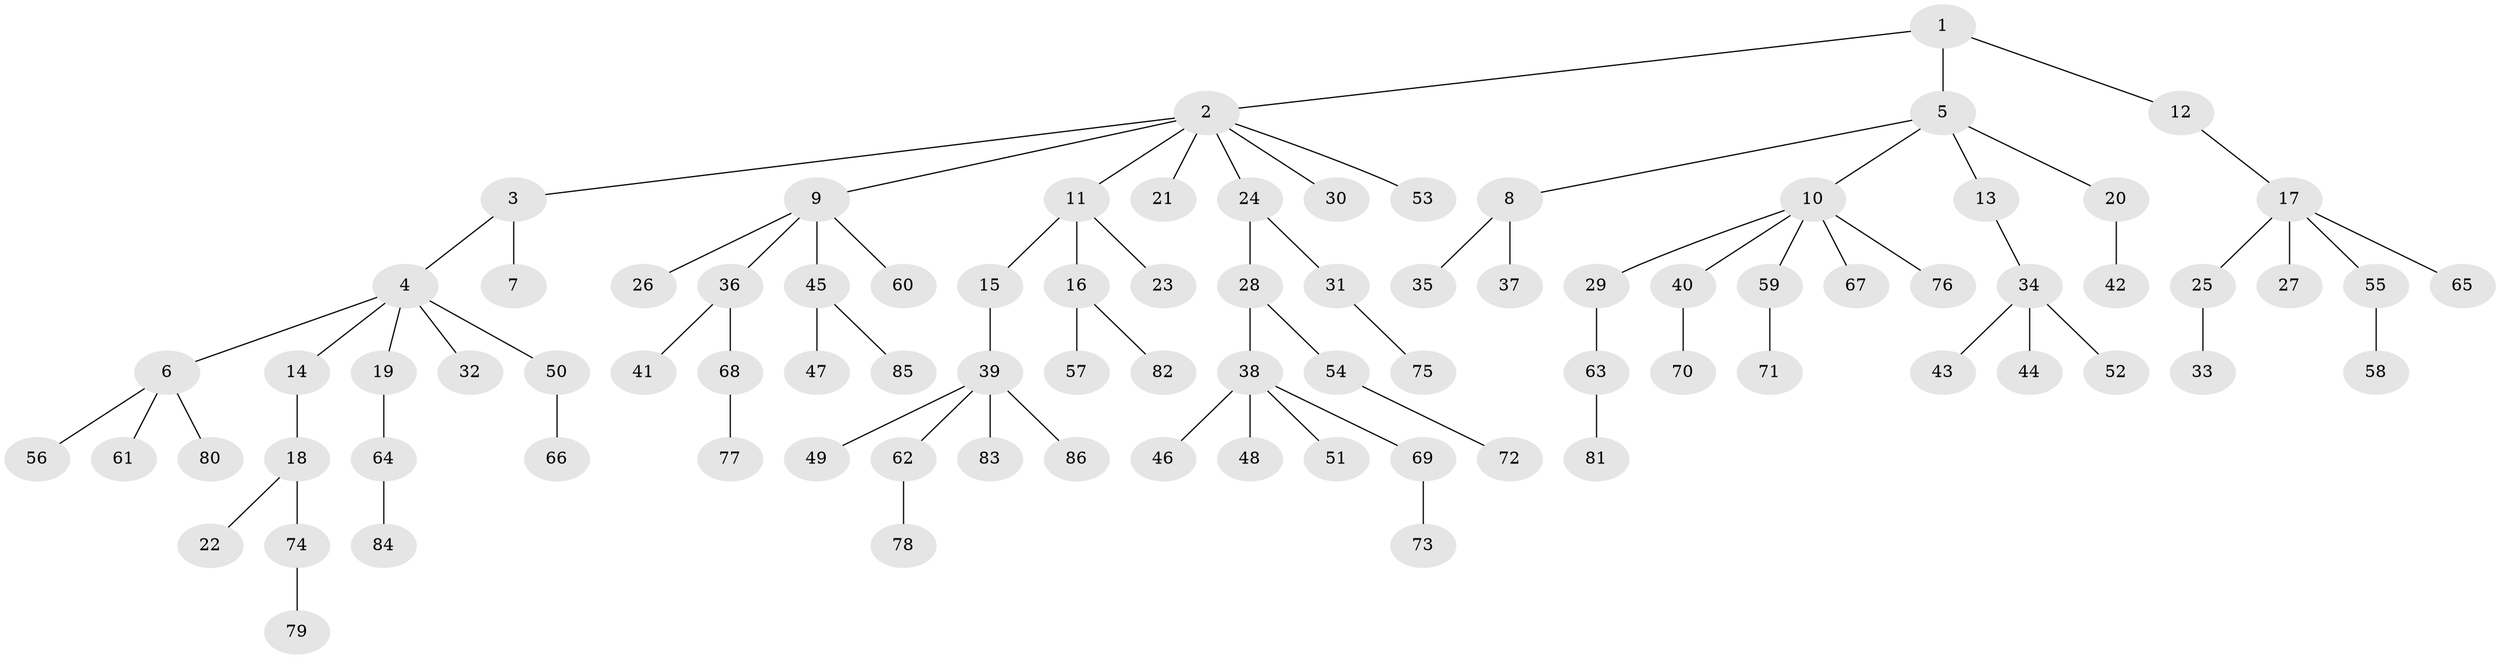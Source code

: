 // Generated by graph-tools (version 1.1) at 2025/52/03/09/25 04:52:32]
// undirected, 86 vertices, 85 edges
graph export_dot {
graph [start="1"]
  node [color=gray90,style=filled];
  1;
  2;
  3;
  4;
  5;
  6;
  7;
  8;
  9;
  10;
  11;
  12;
  13;
  14;
  15;
  16;
  17;
  18;
  19;
  20;
  21;
  22;
  23;
  24;
  25;
  26;
  27;
  28;
  29;
  30;
  31;
  32;
  33;
  34;
  35;
  36;
  37;
  38;
  39;
  40;
  41;
  42;
  43;
  44;
  45;
  46;
  47;
  48;
  49;
  50;
  51;
  52;
  53;
  54;
  55;
  56;
  57;
  58;
  59;
  60;
  61;
  62;
  63;
  64;
  65;
  66;
  67;
  68;
  69;
  70;
  71;
  72;
  73;
  74;
  75;
  76;
  77;
  78;
  79;
  80;
  81;
  82;
  83;
  84;
  85;
  86;
  1 -- 2;
  1 -- 5;
  1 -- 12;
  2 -- 3;
  2 -- 9;
  2 -- 11;
  2 -- 21;
  2 -- 24;
  2 -- 30;
  2 -- 53;
  3 -- 4;
  3 -- 7;
  4 -- 6;
  4 -- 14;
  4 -- 19;
  4 -- 32;
  4 -- 50;
  5 -- 8;
  5 -- 10;
  5 -- 13;
  5 -- 20;
  6 -- 56;
  6 -- 61;
  6 -- 80;
  8 -- 35;
  8 -- 37;
  9 -- 26;
  9 -- 36;
  9 -- 45;
  9 -- 60;
  10 -- 29;
  10 -- 40;
  10 -- 59;
  10 -- 67;
  10 -- 76;
  11 -- 15;
  11 -- 16;
  11 -- 23;
  12 -- 17;
  13 -- 34;
  14 -- 18;
  15 -- 39;
  16 -- 57;
  16 -- 82;
  17 -- 25;
  17 -- 27;
  17 -- 55;
  17 -- 65;
  18 -- 22;
  18 -- 74;
  19 -- 64;
  20 -- 42;
  24 -- 28;
  24 -- 31;
  25 -- 33;
  28 -- 38;
  28 -- 54;
  29 -- 63;
  31 -- 75;
  34 -- 43;
  34 -- 44;
  34 -- 52;
  36 -- 41;
  36 -- 68;
  38 -- 46;
  38 -- 48;
  38 -- 51;
  38 -- 69;
  39 -- 49;
  39 -- 62;
  39 -- 83;
  39 -- 86;
  40 -- 70;
  45 -- 47;
  45 -- 85;
  50 -- 66;
  54 -- 72;
  55 -- 58;
  59 -- 71;
  62 -- 78;
  63 -- 81;
  64 -- 84;
  68 -- 77;
  69 -- 73;
  74 -- 79;
}
